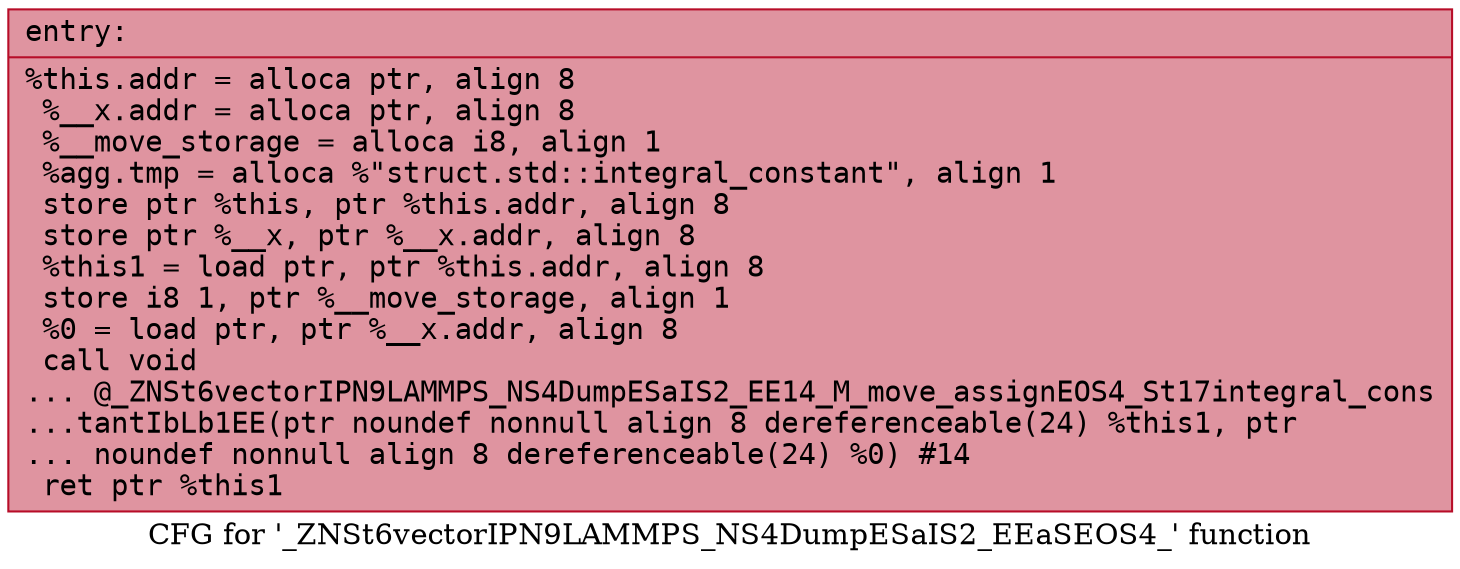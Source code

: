 digraph "CFG for '_ZNSt6vectorIPN9LAMMPS_NS4DumpESaIS2_EEaSEOS4_' function" {
	label="CFG for '_ZNSt6vectorIPN9LAMMPS_NS4DumpESaIS2_EEaSEOS4_' function";

	Node0x559d9a1fcab0 [shape=record,color="#b70d28ff", style=filled, fillcolor="#b70d2870" fontname="Courier",label="{entry:\l|  %this.addr = alloca ptr, align 8\l  %__x.addr = alloca ptr, align 8\l  %__move_storage = alloca i8, align 1\l  %agg.tmp = alloca %\"struct.std::integral_constant\", align 1\l  store ptr %this, ptr %this.addr, align 8\l  store ptr %__x, ptr %__x.addr, align 8\l  %this1 = load ptr, ptr %this.addr, align 8\l  store i8 1, ptr %__move_storage, align 1\l  %0 = load ptr, ptr %__x.addr, align 8\l  call void\l... @_ZNSt6vectorIPN9LAMMPS_NS4DumpESaIS2_EE14_M_move_assignEOS4_St17integral_cons\l...tantIbLb1EE(ptr noundef nonnull align 8 dereferenceable(24) %this1, ptr\l... noundef nonnull align 8 dereferenceable(24) %0) #14\l  ret ptr %this1\l}"];
}

